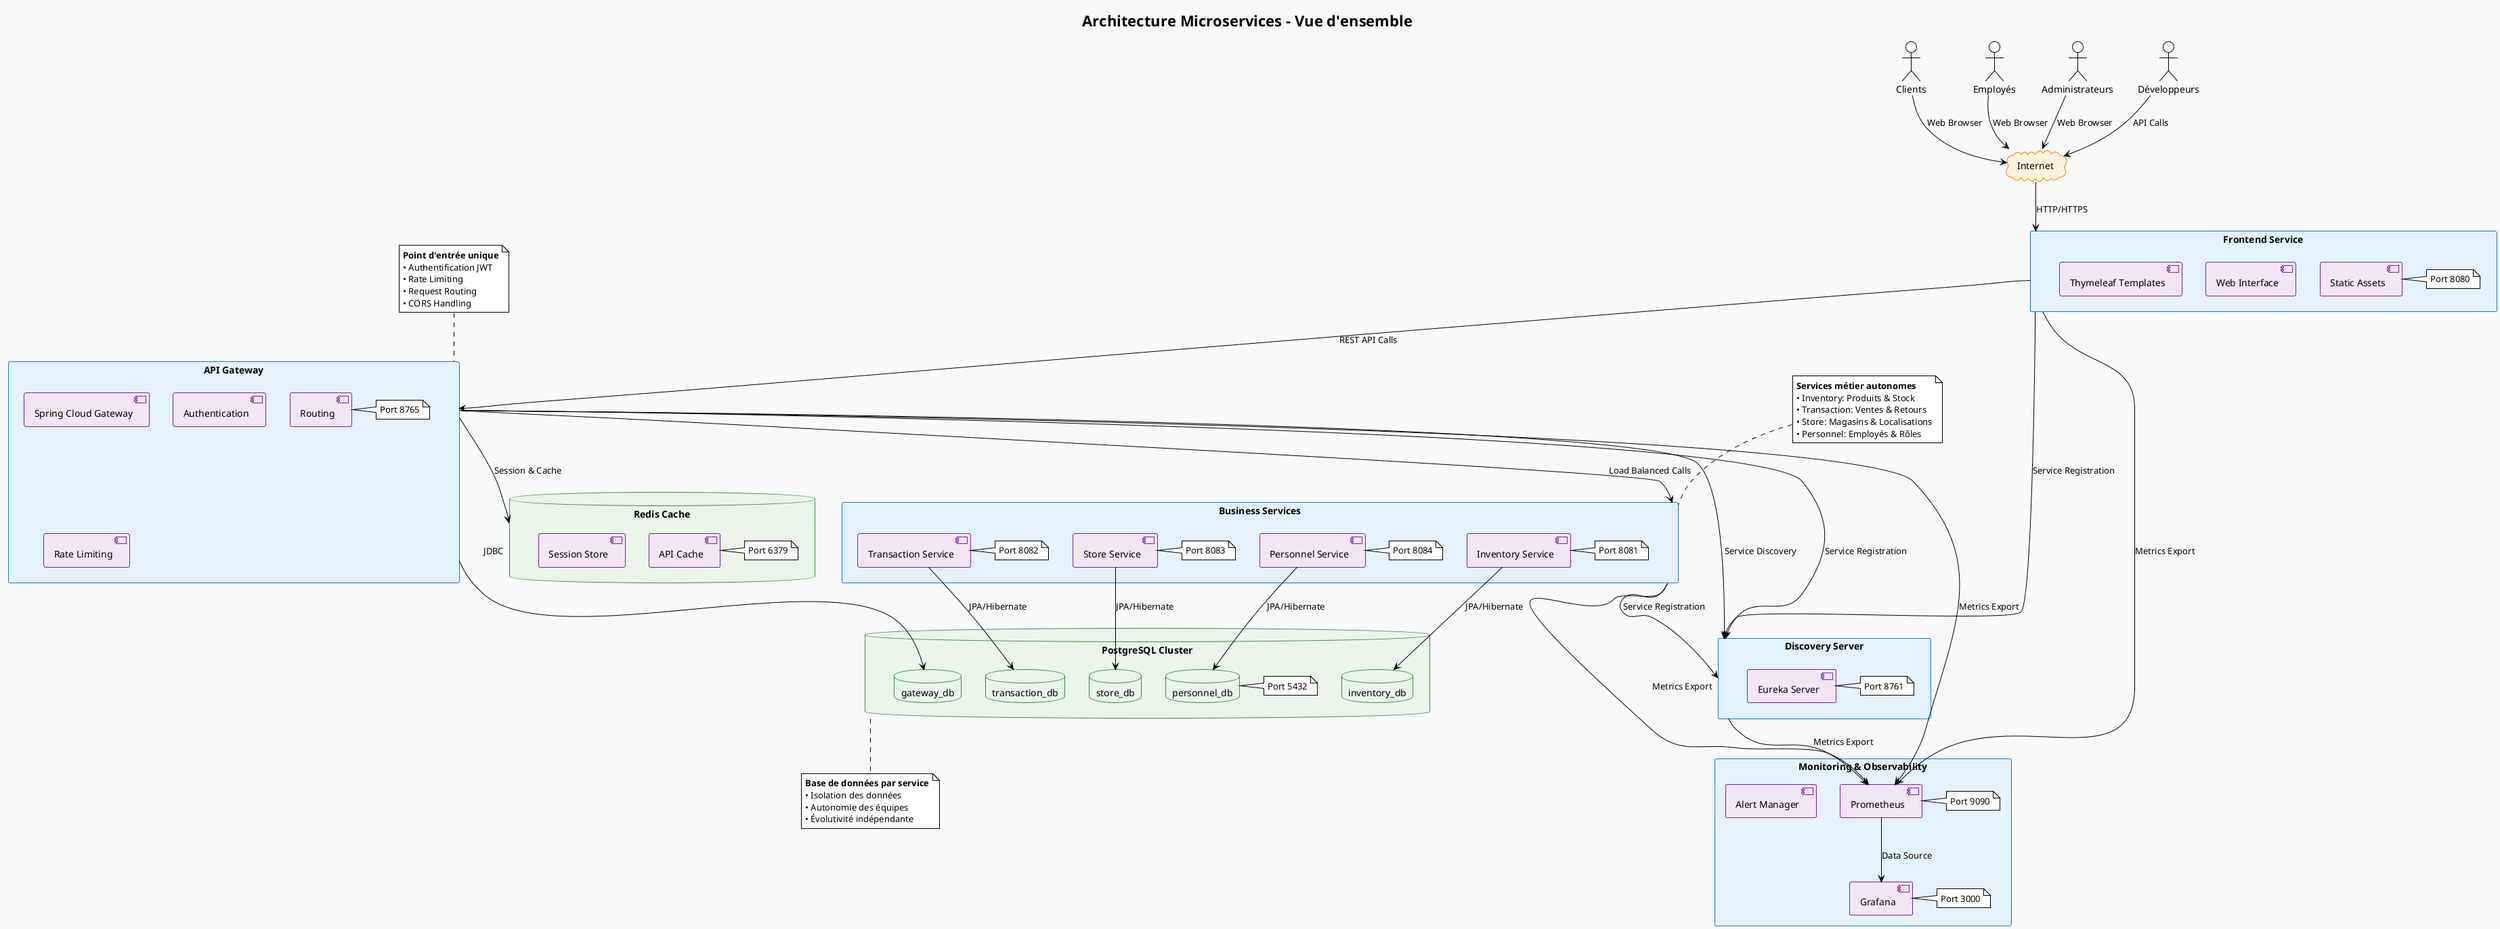 @startuml
title Architecture Microservices - Vue d'ensemble

!theme plain
skinparam backgroundColor #f8f9fa
skinparam rectangle {
  BackgroundColor #e3f2fd
  BorderColor #1976d2
}
skinparam component {
  BackgroundColor #f3e5f5
  BorderColor #7b1fa2
}
skinparam database {
  BackgroundColor #e8f5e8
  BorderColor #388e3c
}
skinparam cloud {
  BackgroundColor #fff3e0
  BorderColor #f57c00
}

' === Acteurs externes ===
actor "Clients" as Clients
actor "Employés" as Employees
actor "Administrateurs" as Admins
actor "Développeurs" as Developers

' === Load Balancer / Reverse Proxy ===
cloud "Internet" as Internet

' === Frontend ===
rectangle "Frontend Service" as Frontend {
  component "Web Interface" as WebUI
  component "Thymeleaf Templates" as Templates
  component "Static Assets" as Assets
  note right : Port 8080
}

' === API Gateway ===
rectangle "API Gateway" as Gateway {
  component "Spring Cloud Gateway" as GatewayCore
  component "Authentication" as Auth
  component "Rate Limiting" as RateLimit
  component "Routing" as Routing
  note right : Port 8765
}

' === Service Discovery ===
rectangle "Discovery Server" as Discovery {
  component "Eureka Server" as Eureka
  note right : Port 8761
}

' === Business Services ===
rectangle "Business Services" as BusinessServices {
  component "Inventory Service" as InventoryService
  component "Transaction Service" as TransactionService
  component "Store Service" as StoreService
  component "Personnel Service" as PersonnelService
  
  note right of InventoryService : Port 8081
  note right of TransactionService : Port 8082
  note right of StoreService : Port 8083
  note right of PersonnelService : Port 8084
}

' === Bases de données ===
database "PostgreSQL Cluster" as PostgreSQL {
  database "gateway_db" as GatewayDB
  database "inventory_db" as InventoryDB
  database "transaction_db" as TransactionDB
  database "store_db" as StoreDB
  database "personnel_db" as PersonnelDB
  note right : Port 5432
}

' === Cache ===
database "Redis Cache" as Redis {
  component "Session Store" as SessionStore
  component "API Cache" as ApiCache
  note right : Port 6379
}

' === Monitoring ===
rectangle "Monitoring & Observability" as Monitoring {
  component "Prometheus" as Prometheus
  component "Grafana" as Grafana
  component "Alert Manager" as AlertManager
  
  note right of Prometheus : Port 9090
  note right of Grafana : Port 3000
}

' === Relations externes ===
Internet --> Frontend : HTTP/HTTPS
Clients --> Internet : Web Browser
Employees --> Internet : Web Browser
Admins --> Internet : Web Browser
Developers --> Internet : API Calls

' === Relations internes ===
Frontend --> Gateway : REST API Calls
Gateway --> Discovery : Service Discovery
Gateway --> Redis : Session & Cache
Gateway --> BusinessServices : Load Balanced Calls

' === Service Registration ===
BusinessServices --> Discovery : Service Registration
Frontend --> Discovery : Service Registration
Gateway --> Discovery : Service Registration

' === Database Connections ===
Gateway --> GatewayDB : JDBC
InventoryService --> InventoryDB : JPA/Hibernate
TransactionService --> TransactionDB : JPA/Hibernate
StoreService --> StoreDB : JPA/Hibernate
PersonnelService --> PersonnelDB : JPA/Hibernate

' === Monitoring Connections ===
BusinessServices --> Prometheus : Metrics Export
Frontend --> Prometheus : Metrics Export
Gateway --> Prometheus : Metrics Export
Discovery --> Prometheus : Metrics Export
Prometheus --> Grafana : Data Source

' === Notes ===
note top of Gateway
  **Point d'entrée unique**
  • Authentification JWT
  • Rate Limiting
  • Request Routing
  • CORS Handling
end note

note top of BusinessServices
  **Services métier autonomes**
  • Inventory: Produits & Stock
  • Transaction: Ventes & Retours
  • Store: Magasins & Localisations
  • Personnel: Employés & Rôles
end note

note bottom of PostgreSQL
  **Base de données par service**
  • Isolation des données
  • Autonomie des équipes
  • Évolutivité indépendante
end note

@enduml
